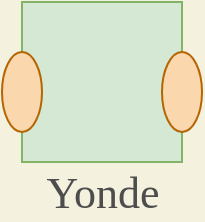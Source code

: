 <mxfile version="13.6.5">
    <diagram id="FKqktztcBN4K4i71OJ5Y" name="ページ1">
        <mxGraphModel dx="944" dy="739" grid="1" gridSize="10" guides="1" tooltips="1" connect="1" arrows="1" fold="1" page="1" pageScale="1" pageWidth="827" pageHeight="1169" background="#F4F1DE" math="0" shadow="0">
            <root>
                <mxCell id="0"/>
                <mxCell id="1" parent="0"/>
                <mxCell id="5" value="" style="whiteSpace=wrap;html=1;aspect=fixed;fillColor=#d5e8d4;strokeColor=#82b366;" parent="1" vertex="1">
                    <mxGeometry x="370" y="339" width="80" height="80" as="geometry"/>
                </mxCell>
                <mxCell id="6" value="" style="ellipse;whiteSpace=wrap;html=1;rotation=90;fillColor=#fad7ac;strokeColor=#b46504;sketch=0;" parent="1" vertex="1">
                    <mxGeometry x="350" y="374" width="40" height="20" as="geometry"/>
                </mxCell>
                <mxCell id="7" value="" style="ellipse;whiteSpace=wrap;html=1;rotation=90;fillColor=#fad7ac;strokeColor=#b46504;" parent="1" vertex="1">
                    <mxGeometry x="430" y="374" width="40" height="20" as="geometry"/>
                </mxCell>
                <mxCell id="8" value="&lt;font style=&quot;font-size: 22px&quot; face=&quot;Comic Sans MS&quot; color=&quot;#4d4d4d&quot;&gt;Yonde&lt;/font&gt;" style="text;html=1;resizable=0;autosize=1;align=center;verticalAlign=middle;points=[];fillColor=none;strokeColor=none;rounded=0;fontColor=#393C56;" parent="1" vertex="1">
                    <mxGeometry x="370" y="425" width="80" height="20" as="geometry"/>
                </mxCell>
            </root>
        </mxGraphModel>
    </diagram>
</mxfile>
